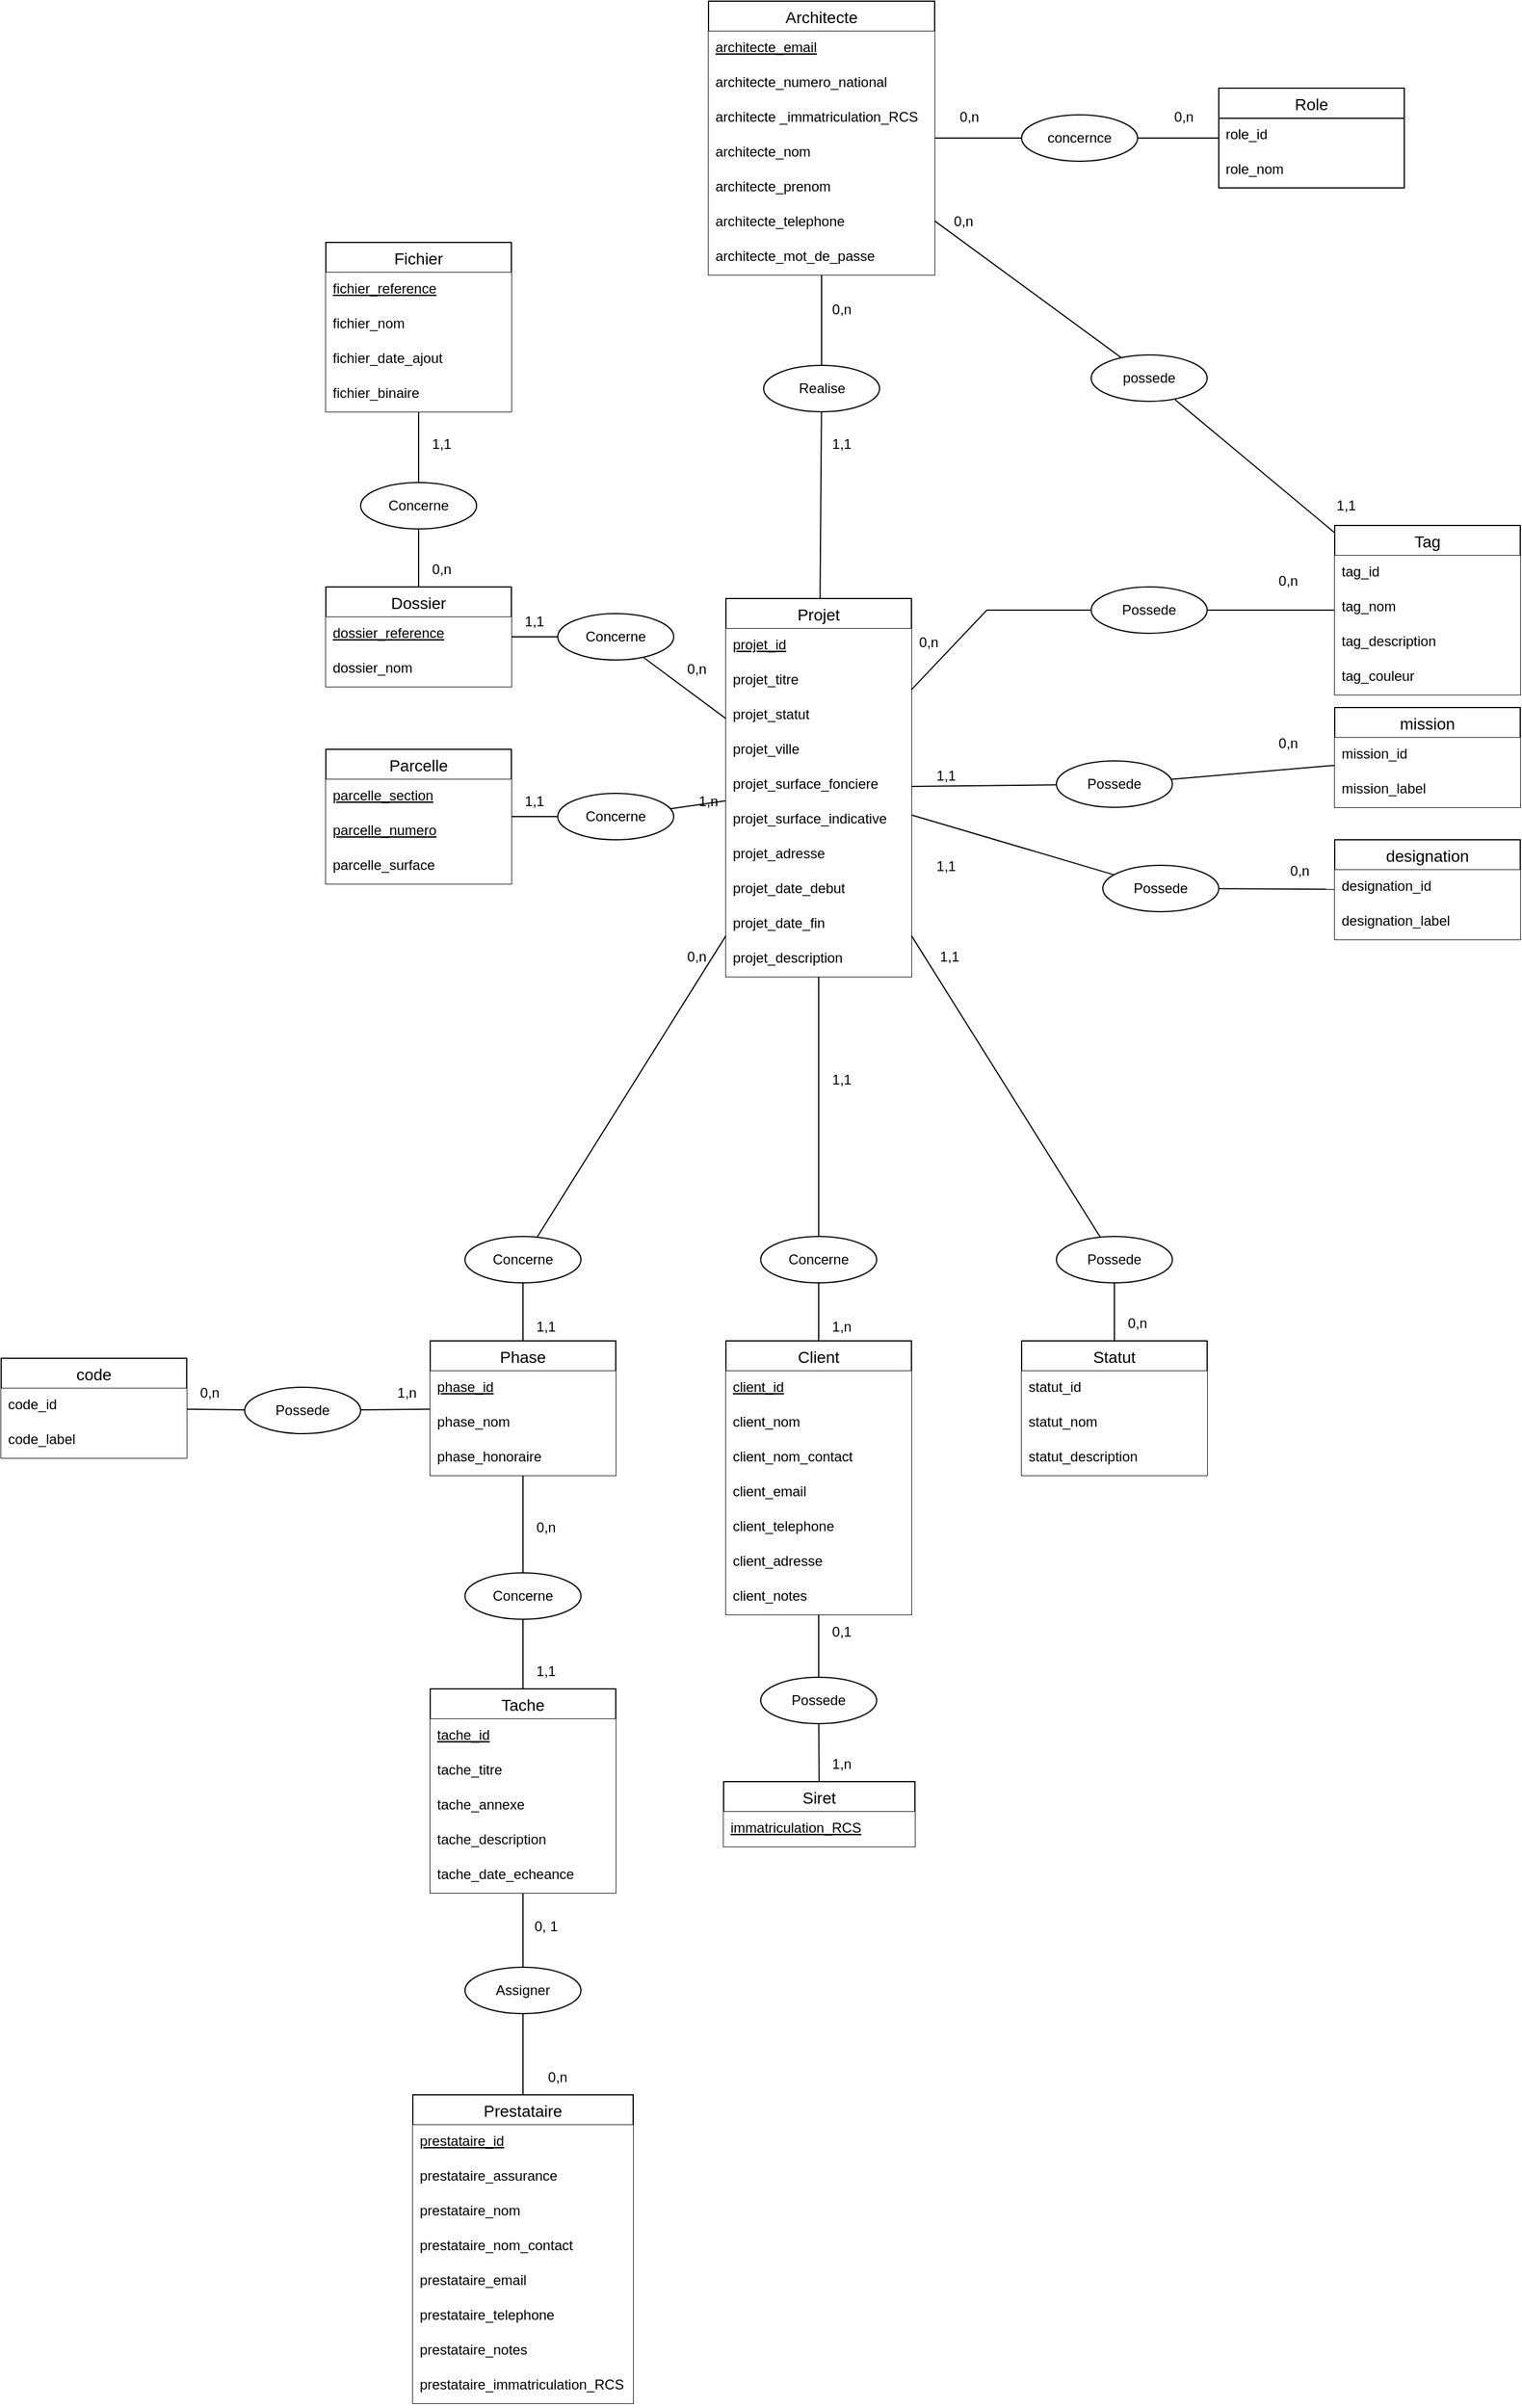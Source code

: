 <mxfile version="20.6.2" type="device"><diagram id="CtBSVt34sRPc-tJIaS9y" name="Page-1"><mxGraphModel dx="2912" dy="1150" grid="1" gridSize="10" guides="1" tooltips="1" connect="1" arrows="1" fold="1" page="1" pageScale="1" pageWidth="850" pageHeight="1100" math="0" shadow="0"><root><mxCell id="0"/><mxCell id="1" parent="0"/><mxCell id="OuYLFH9ELj6OW0QI__LX-1" value="Architecte" style="swimlane;fontStyle=0;childLayout=stackLayout;horizontal=1;startSize=26;horizontalStack=0;resizeParent=1;resizeParentMax=0;resizeLast=0;collapsible=1;marginBottom=0;align=center;fontSize=14;" parent="1" vertex="1"><mxGeometry x="330" y="15" width="195" height="236" as="geometry"><mxRectangle x="345" width="100" height="30" as="alternateBounds"/></mxGeometry></mxCell><mxCell id="OuYLFH9ELj6OW0QI__LX-47" value="architecte_email" style="text;spacingLeft=4;spacingRight=4;overflow=hidden;rotatable=0;points=[[0,0.5],[1,0.5]];portConstraint=eastwest;fontSize=12;fillColor=default;fontStyle=4" parent="OuYLFH9ELj6OW0QI__LX-1" vertex="1"><mxGeometry y="26" width="195" height="30" as="geometry"/></mxCell><mxCell id="OuYLFH9ELj6OW0QI__LX-3" value="architecte_numero_national" style="text;spacingLeft=4;spacingRight=4;overflow=hidden;rotatable=0;points=[[0,0.5],[1,0.5]];portConstraint=eastwest;fontSize=12;fontStyle=0;fillColor=default;" parent="OuYLFH9ELj6OW0QI__LX-1" vertex="1"><mxGeometry y="56" width="195" height="30" as="geometry"/></mxCell><mxCell id="OuYLFH9ELj6OW0QI__LX-2" value="architecte _immatriculation_RCS" style="text;spacingLeft=4;spacingRight=4;overflow=hidden;rotatable=0;points=[[0,0.5],[1,0.5]];portConstraint=eastwest;fontSize=12;fontStyle=0;fillColor=default;" parent="OuYLFH9ELj6OW0QI__LX-1" vertex="1"><mxGeometry y="86" width="195" height="30" as="geometry"/></mxCell><mxCell id="OuYLFH9ELj6OW0QI__LX-4" value="architecte_nom" style="text;spacingLeft=4;spacingRight=4;overflow=hidden;rotatable=0;points=[[0,0.5],[1,0.5]];portConstraint=eastwest;fontSize=12;fillColor=default;" parent="OuYLFH9ELj6OW0QI__LX-1" vertex="1"><mxGeometry y="116" width="195" height="30" as="geometry"/></mxCell><mxCell id="OuYLFH9ELj6OW0QI__LX-46" value="architecte_prenom" style="text;spacingLeft=4;spacingRight=4;overflow=hidden;rotatable=0;points=[[0,0.5],[1,0.5]];portConstraint=eastwest;fontSize=12;fillColor=default;" parent="OuYLFH9ELj6OW0QI__LX-1" vertex="1"><mxGeometry y="146" width="195" height="30" as="geometry"/></mxCell><mxCell id="OuYLFH9ELj6OW0QI__LX-48" value="architecte_telephone" style="text;spacingLeft=4;spacingRight=4;overflow=hidden;rotatable=0;points=[[0,0.5],[1,0.5]];portConstraint=eastwest;fontSize=12;fillColor=default;" parent="OuYLFH9ELj6OW0QI__LX-1" vertex="1"><mxGeometry y="176" width="195" height="30" as="geometry"/></mxCell><mxCell id="ZiSK0jwXYgYMMPiiea_Z-9" value="architecte_mot_de_passe" style="text;spacingLeft=4;spacingRight=4;overflow=hidden;rotatable=0;points=[[0,0.5],[1,0.5]];portConstraint=eastwest;fontSize=12;fillColor=default;" parent="OuYLFH9ELj6OW0QI__LX-1" vertex="1"><mxGeometry y="206" width="195" height="30" as="geometry"/></mxCell><mxCell id="OuYLFH9ELj6OW0QI__LX-9" value="Projet" style="swimlane;fontStyle=0;childLayout=stackLayout;horizontal=1;startSize=26;horizontalStack=0;resizeParent=1;resizeParentMax=0;resizeLast=0;collapsible=1;marginBottom=0;align=center;fontSize=14;" parent="1" vertex="1"><mxGeometry x="345" y="530" width="160" height="326" as="geometry"><mxRectangle x="345" y="360" width="80" height="30" as="alternateBounds"/></mxGeometry></mxCell><mxCell id="OuYLFH9ELj6OW0QI__LX-10" value="projet_id" style="text;spacingLeft=4;spacingRight=4;overflow=hidden;rotatable=0;points=[[0,0.5],[1,0.5]];portConstraint=eastwest;fontSize=12;fontStyle=4;fillColor=default;" parent="OuYLFH9ELj6OW0QI__LX-9" vertex="1"><mxGeometry y="26" width="160" height="30" as="geometry"/></mxCell><mxCell id="OuYLFH9ELj6OW0QI__LX-12" value="projet_titre" style="text;spacingLeft=4;spacingRight=4;overflow=hidden;rotatable=0;points=[[0,0.5],[1,0.5]];portConstraint=eastwest;fontSize=12;fillColor=default;" parent="OuYLFH9ELj6OW0QI__LX-9" vertex="1"><mxGeometry y="56" width="160" height="30" as="geometry"/></mxCell><mxCell id="YPrr-8WgcPWgNa7w_ney-56" value="projet_statut" style="text;strokeColor=none;fillColor=default;spacingLeft=4;spacingRight=4;overflow=hidden;rotatable=0;points=[[0,0.5],[1,0.5]];portConstraint=eastwest;fontSize=12;" parent="OuYLFH9ELj6OW0QI__LX-9" vertex="1"><mxGeometry y="86" width="160" height="30" as="geometry"/></mxCell><mxCell id="YPrr-8WgcPWgNa7w_ney-86" value="projet_ville" style="text;spacingLeft=4;spacingRight=4;overflow=hidden;rotatable=0;points=[[0,0.5],[1,0.5]];portConstraint=eastwest;fontSize=12;fontStyle=0;fillColor=default;" parent="OuYLFH9ELj6OW0QI__LX-9" vertex="1"><mxGeometry y="116" width="160" height="30" as="geometry"/></mxCell><mxCell id="OuYLFH9ELj6OW0QI__LX-55" value="projet_surface_fonciere" style="text;spacingLeft=4;spacingRight=4;overflow=hidden;rotatable=0;points=[[0,0.5],[1,0.5]];portConstraint=eastwest;fontSize=12;fillColor=default;fillStyle=auto;" parent="OuYLFH9ELj6OW0QI__LX-9" vertex="1"><mxGeometry y="146" width="160" height="30" as="geometry"/></mxCell><mxCell id="OuYLFH9ELj6OW0QI__LX-53" value="projet_surface_indicative" style="text;spacingLeft=4;spacingRight=4;overflow=hidden;rotatable=0;points=[[0,0.5],[1,0.5]];portConstraint=eastwest;fontSize=12;fillColor=default;" parent="OuYLFH9ELj6OW0QI__LX-9" vertex="1"><mxGeometry y="176" width="160" height="30" as="geometry"/></mxCell><mxCell id="YPrr-8WgcPWgNa7w_ney-87" value="projet_adresse" style="text;spacingLeft=4;spacingRight=4;overflow=hidden;rotatable=0;points=[[0,0.5],[1,0.5]];portConstraint=eastwest;fontSize=12;fontStyle=0;fillColor=default;" parent="OuYLFH9ELj6OW0QI__LX-9" vertex="1"><mxGeometry y="206" width="160" height="30" as="geometry"/></mxCell><mxCell id="OuYLFH9ELj6OW0QI__LX-66" value="projet_date_debut" style="text;spacingLeft=4;spacingRight=4;overflow=hidden;rotatable=0;points=[[0,0.5],[1,0.5]];portConstraint=eastwest;fontSize=12;fillColor=default;" parent="OuYLFH9ELj6OW0QI__LX-9" vertex="1"><mxGeometry y="236" width="160" height="30" as="geometry"/></mxCell><mxCell id="YPrr-8WgcPWgNa7w_ney-44" value="projet_date_fin" style="text;spacingLeft=4;spacingRight=4;overflow=hidden;rotatable=0;points=[[0,0.5],[1,0.5]];portConstraint=eastwest;fontSize=12;fillColor=default;" parent="OuYLFH9ELj6OW0QI__LX-9" vertex="1"><mxGeometry y="266" width="160" height="30" as="geometry"/></mxCell><mxCell id="OuYLFH9ELj6OW0QI__LX-67" value="projet_description" style="text;spacingLeft=4;spacingRight=4;overflow=hidden;rotatable=0;points=[[0,0.5],[1,0.5]];portConstraint=eastwest;fontSize=12;fillColor=default;" parent="OuYLFH9ELj6OW0QI__LX-9" vertex="1"><mxGeometry y="296" width="160" height="30" as="geometry"/></mxCell><mxCell id="OuYLFH9ELj6OW0QI__LX-13" value="Dossier" style="swimlane;fontStyle=0;childLayout=stackLayout;horizontal=1;startSize=26;horizontalStack=0;resizeParent=1;resizeParentMax=0;resizeLast=0;collapsible=1;marginBottom=0;align=center;fontSize=14;" parent="1" vertex="1"><mxGeometry y="520" width="160" height="86" as="geometry"/></mxCell><mxCell id="OuYLFH9ELj6OW0QI__LX-84" value="dossier_reference" style="text;spacingLeft=4;spacingRight=4;overflow=hidden;rotatable=0;points=[[0,0.5],[1,0.5]];portConstraint=eastwest;fontSize=12;fontStyle=4;fillColor=default;" parent="OuYLFH9ELj6OW0QI__LX-13" vertex="1"><mxGeometry y="26" width="160" height="30" as="geometry"/></mxCell><mxCell id="OuYLFH9ELj6OW0QI__LX-14" value="dossier_nom" style="text;spacingLeft=4;spacingRight=4;overflow=hidden;rotatable=0;points=[[0,0.5],[1,0.5]];portConstraint=eastwest;fontSize=12;fontStyle=0;fillColor=default;" parent="OuYLFH9ELj6OW0QI__LX-13" vertex="1"><mxGeometry y="56" width="160" height="30" as="geometry"/></mxCell><mxCell id="OuYLFH9ELj6OW0QI__LX-17" value="Parcelle" style="swimlane;fontStyle=0;childLayout=stackLayout;horizontal=1;startSize=26;horizontalStack=0;resizeParent=1;resizeParentMax=0;resizeLast=0;collapsible=1;marginBottom=0;align=center;fontSize=14;" parent="1" vertex="1"><mxGeometry y="660" width="160" height="116" as="geometry"/></mxCell><mxCell id="OuYLFH9ELj6OW0QI__LX-18" value="parcelle_section" style="text;spacingLeft=4;spacingRight=4;overflow=hidden;rotatable=0;points=[[0,0.5],[1,0.5]];portConstraint=eastwest;fontSize=12;fontStyle=4;fillColor=default;" parent="OuYLFH9ELj6OW0QI__LX-17" vertex="1"><mxGeometry y="26" width="160" height="30" as="geometry"/></mxCell><mxCell id="OuYLFH9ELj6OW0QI__LX-19" value="parcelle_numero" style="text;spacingLeft=4;spacingRight=4;overflow=hidden;rotatable=0;points=[[0,0.5],[1,0.5]];portConstraint=eastwest;fontSize=12;fontStyle=4;fillColor=default;" parent="OuYLFH9ELj6OW0QI__LX-17" vertex="1"><mxGeometry y="56" width="160" height="30" as="geometry"/></mxCell><mxCell id="OuYLFH9ELj6OW0QI__LX-20" value="parcelle_surface" style="text;spacingLeft=4;spacingRight=4;overflow=hidden;rotatable=0;points=[[0,0.5],[1,0.5]];portConstraint=eastwest;fontSize=12;fillColor=default;" parent="OuYLFH9ELj6OW0QI__LX-17" vertex="1"><mxGeometry y="86" width="160" height="30" as="geometry"/></mxCell><mxCell id="OuYLFH9ELj6OW0QI__LX-21" value="Realise" style="ellipse;whiteSpace=wrap;html=1;align=center;" parent="1" vertex="1"><mxGeometry x="377.5" y="329" width="100" height="40" as="geometry"/></mxCell><mxCell id="OuYLFH9ELj6OW0QI__LX-28" value="" style="endArrow=none;html=1;rounded=0;" parent="1" source="OuYLFH9ELj6OW0QI__LX-21" target="OuYLFH9ELj6OW0QI__LX-9" edge="1"><mxGeometry relative="1" as="geometry"><mxPoint x="360" y="330" as="sourcePoint"/><mxPoint x="520" y="330" as="targetPoint"/></mxGeometry></mxCell><mxCell id="OuYLFH9ELj6OW0QI__LX-29" value="Concerne" style="ellipse;whiteSpace=wrap;html=1;align=center;" parent="1" vertex="1"><mxGeometry x="375" y="1080" width="100" height="40" as="geometry"/></mxCell><mxCell id="OuYLFH9ELj6OW0QI__LX-30" value="" style="endArrow=none;html=1;rounded=0;" parent="1" source="OuYLFH9ELj6OW0QI__LX-9" target="OuYLFH9ELj6OW0QI__LX-29" edge="1"><mxGeometry relative="1" as="geometry"><mxPoint x="360" y="330" as="sourcePoint"/><mxPoint x="520" y="330" as="targetPoint"/></mxGeometry></mxCell><mxCell id="OuYLFH9ELj6OW0QI__LX-31" value="" style="endArrow=none;html=1;rounded=0;" parent="1" source="OuYLFH9ELj6OW0QI__LX-29" target="OuYLFH9ELj6OW0QI__LX-215" edge="1"><mxGeometry relative="1" as="geometry"><mxPoint x="360" y="390" as="sourcePoint"/><mxPoint x="425" y="1175" as="targetPoint"/></mxGeometry></mxCell><mxCell id="OuYLFH9ELj6OW0QI__LX-32" value="Concerne" style="ellipse;whiteSpace=wrap;html=1;align=center;" parent="1" vertex="1"><mxGeometry x="200" y="698" width="100" height="40" as="geometry"/></mxCell><mxCell id="OuYLFH9ELj6OW0QI__LX-33" value="" style="endArrow=none;html=1;rounded=0;" parent="1" source="OuYLFH9ELj6OW0QI__LX-32" target="OuYLFH9ELj6OW0QI__LX-9" edge="1"><mxGeometry relative="1" as="geometry"><mxPoint x="360" y="330" as="sourcePoint"/><mxPoint x="520" y="330" as="targetPoint"/></mxGeometry></mxCell><mxCell id="OuYLFH9ELj6OW0QI__LX-34" value="" style="endArrow=none;html=1;rounded=0;" parent="1" source="OuYLFH9ELj6OW0QI__LX-32" target="OuYLFH9ELj6OW0QI__LX-17" edge="1"><mxGeometry relative="1" as="geometry"><mxPoint x="360" y="330" as="sourcePoint"/><mxPoint x="520" y="330" as="targetPoint"/></mxGeometry></mxCell><mxCell id="OuYLFH9ELj6OW0QI__LX-35" value="Fichier" style="swimlane;fontStyle=0;childLayout=stackLayout;horizontal=1;startSize=26;horizontalStack=0;resizeParent=1;resizeParentMax=0;resizeLast=0;collapsible=1;marginBottom=0;align=center;fontSize=14;" parent="1" vertex="1"><mxGeometry y="223" width="160" height="146" as="geometry"/></mxCell><mxCell id="OuYLFH9ELj6OW0QI__LX-37" value="fichier_reference" style="text;spacingLeft=4;spacingRight=4;overflow=hidden;rotatable=0;points=[[0,0.5],[1,0.5]];portConstraint=eastwest;fontSize=12;fontStyle=4;fillColor=default;" parent="OuYLFH9ELj6OW0QI__LX-35" vertex="1"><mxGeometry y="26" width="160" height="30" as="geometry"/></mxCell><mxCell id="OuYLFH9ELj6OW0QI__LX-85" value="fichier_nom" style="text;spacingLeft=4;spacingRight=4;overflow=hidden;rotatable=0;points=[[0,0.5],[1,0.5]];portConstraint=eastwest;fontSize=12;fontStyle=0;fillColor=default;" parent="OuYLFH9ELj6OW0QI__LX-35" vertex="1"><mxGeometry y="56" width="160" height="30" as="geometry"/></mxCell><mxCell id="YPrr-8WgcPWgNa7w_ney-84" value="fichier_date_ajout" style="text;spacingLeft=4;spacingRight=4;overflow=hidden;rotatable=0;points=[[0,0.5],[1,0.5]];portConstraint=eastwest;fontSize=12;fillColor=default;" parent="OuYLFH9ELj6OW0QI__LX-35" vertex="1"><mxGeometry y="86" width="160" height="30" as="geometry"/></mxCell><mxCell id="OuYLFH9ELj6OW0QI__LX-36" value="fichier_binaire" style="text;spacingLeft=4;spacingRight=4;overflow=hidden;rotatable=0;points=[[0,0.5],[1,0.5]];portConstraint=eastwest;fontSize=12;fillColor=default;" parent="OuYLFH9ELj6OW0QI__LX-35" vertex="1"><mxGeometry y="116" width="160" height="30" as="geometry"/></mxCell><mxCell id="OuYLFH9ELj6OW0QI__LX-39" value="Concerne" style="ellipse;whiteSpace=wrap;html=1;align=center;" parent="1" vertex="1"><mxGeometry x="200" y="543" width="100" height="40" as="geometry"/></mxCell><mxCell id="OuYLFH9ELj6OW0QI__LX-40" value="" style="endArrow=none;html=1;rounded=0;" parent="1" source="OuYLFH9ELj6OW0QI__LX-9" target="OuYLFH9ELj6OW0QI__LX-39" edge="1"><mxGeometry relative="1" as="geometry"><mxPoint x="350" y="310" as="sourcePoint"/><mxPoint x="510" y="310" as="targetPoint"/></mxGeometry></mxCell><mxCell id="OuYLFH9ELj6OW0QI__LX-41" value="" style="endArrow=none;html=1;rounded=0;" parent="1" source="OuYLFH9ELj6OW0QI__LX-39" target="OuYLFH9ELj6OW0QI__LX-13" edge="1"><mxGeometry relative="1" as="geometry"><mxPoint x="350" y="310" as="sourcePoint"/><mxPoint x="510" y="310" as="targetPoint"/></mxGeometry></mxCell><mxCell id="OuYLFH9ELj6OW0QI__LX-42" value="" style="endArrow=none;html=1;rounded=0;" parent="1" source="OuYLFH9ELj6OW0QI__LX-35" target="OuYLFH9ELj6OW0QI__LX-43" edge="1"><mxGeometry relative="1" as="geometry"><mxPoint x="350" y="310" as="sourcePoint"/><mxPoint x="510" y="310" as="targetPoint"/></mxGeometry></mxCell><mxCell id="OuYLFH9ELj6OW0QI__LX-43" value="Concerne" style="ellipse;whiteSpace=wrap;html=1;align=center;" parent="1" vertex="1"><mxGeometry x="30" y="430.0" width="100" height="40" as="geometry"/></mxCell><mxCell id="OuYLFH9ELj6OW0QI__LX-44" value="" style="endArrow=none;html=1;rounded=0;" parent="1" source="OuYLFH9ELj6OW0QI__LX-13" target="OuYLFH9ELj6OW0QI__LX-43" edge="1"><mxGeometry relative="1" as="geometry"><mxPoint x="350" y="310" as="sourcePoint"/><mxPoint x="510" y="310" as="targetPoint"/></mxGeometry></mxCell><mxCell id="OuYLFH9ELj6OW0QI__LX-52" value="" style="endArrow=none;html=1;rounded=0;" parent="1" source="OuYLFH9ELj6OW0QI__LX-1" target="OuYLFH9ELj6OW0QI__LX-21" edge="1"><mxGeometry relative="1" as="geometry"><mxPoint x="350" y="280" as="sourcePoint"/><mxPoint x="510" y="280" as="targetPoint"/></mxGeometry></mxCell><mxCell id="OuYLFH9ELj6OW0QI__LX-83" value="1,1" style="text;html=1;align=center;verticalAlign=middle;whiteSpace=wrap;rounded=0;" parent="1" vertex="1"><mxGeometry x="150" y="535" width="60" height="30" as="geometry"/></mxCell><mxCell id="OuYLFH9ELj6OW0QI__LX-86" value="0,n" style="text;html=1;align=center;verticalAlign=middle;whiteSpace=wrap;rounded=0;" parent="1" vertex="1"><mxGeometry x="290" y="576" width="60" height="30" as="geometry"/></mxCell><mxCell id="OuYLFH9ELj6OW0QI__LX-87" value="0,n" style="text;html=1;align=center;verticalAlign=middle;whiteSpace=wrap;rounded=0;" parent="1" vertex="1"><mxGeometry x="70" y="490" width="60" height="30" as="geometry"/></mxCell><mxCell id="OuYLFH9ELj6OW0QI__LX-88" value="1,1" style="text;html=1;align=center;verticalAlign=middle;whiteSpace=wrap;rounded=0;" parent="1" vertex="1"><mxGeometry x="70" y="382" width="60" height="30" as="geometry"/></mxCell><mxCell id="OuYLFH9ELj6OW0QI__LX-89" value="0,n" style="text;html=1;align=center;verticalAlign=middle;whiteSpace=wrap;rounded=0;" parent="1" vertex="1"><mxGeometry x="415" y="266" width="60" height="30" as="geometry"/></mxCell><mxCell id="OuYLFH9ELj6OW0QI__LX-90" value="1,1" style="text;html=1;align=center;verticalAlign=middle;whiteSpace=wrap;rounded=0;" parent="1" vertex="1"><mxGeometry x="415" y="382" width="60" height="30" as="geometry"/></mxCell><mxCell id="OuYLFH9ELj6OW0QI__LX-91" value="1,n" style="text;html=1;align=center;verticalAlign=middle;whiteSpace=wrap;rounded=0;" parent="1" vertex="1"><mxGeometry x="300" y="690" width="60" height="30" as="geometry"/></mxCell><mxCell id="OuYLFH9ELj6OW0QI__LX-92" value="1,1" style="text;html=1;align=center;verticalAlign=middle;whiteSpace=wrap;rounded=0;" parent="1" vertex="1"><mxGeometry x="150" y="690" width="60" height="30" as="geometry"/></mxCell><mxCell id="OuYLFH9ELj6OW0QI__LX-93" value="1,1" style="text;html=1;align=center;verticalAlign=middle;whiteSpace=wrap;rounded=0;" parent="1" vertex="1"><mxGeometry x="415" y="930" width="60" height="30" as="geometry"/></mxCell><mxCell id="OuYLFH9ELj6OW0QI__LX-94" value="1,n" style="text;html=1;align=center;verticalAlign=middle;whiteSpace=wrap;rounded=0;" parent="1" vertex="1"><mxGeometry x="415" y="1143" width="60" height="30" as="geometry"/></mxCell><mxCell id="OuYLFH9ELj6OW0QI__LX-96" value="Tache" style="swimlane;fontStyle=0;childLayout=stackLayout;horizontal=1;startSize=26;horizontalStack=0;resizeParent=1;resizeParentMax=0;resizeLast=0;collapsible=1;marginBottom=0;align=center;fontSize=14;" parent="1" vertex="1"><mxGeometry x="90" y="1470" width="160" height="176" as="geometry"/></mxCell><mxCell id="OuYLFH9ELj6OW0QI__LX-97" value="tache_id" style="text;spacingLeft=4;spacingRight=4;overflow=hidden;rotatable=0;points=[[0,0.5],[1,0.5]];portConstraint=eastwest;fontSize=12;fontStyle=4;fillColor=default;" parent="OuYLFH9ELj6OW0QI__LX-96" vertex="1"><mxGeometry y="26" width="160" height="30" as="geometry"/></mxCell><mxCell id="OuYLFH9ELj6OW0QI__LX-98" value="tache_titre" style="text;spacingLeft=4;spacingRight=4;overflow=hidden;rotatable=0;points=[[0,0.5],[1,0.5]];portConstraint=eastwest;fontSize=12;fillColor=default;" parent="OuYLFH9ELj6OW0QI__LX-96" vertex="1"><mxGeometry y="56" width="160" height="30" as="geometry"/></mxCell><mxCell id="OuYLFH9ELj6OW0QI__LX-101" value="tache_annexe" style="text;spacingLeft=4;spacingRight=4;overflow=hidden;rotatable=0;points=[[0,0.5],[1,0.5]];portConstraint=eastwest;fontSize=12;fontStyle=0;fillColor=default;" parent="OuYLFH9ELj6OW0QI__LX-96" vertex="1"><mxGeometry y="86" width="160" height="30" as="geometry"/></mxCell><mxCell id="YPrr-8WgcPWgNa7w_ney-101" value="tache_description" style="text;spacingLeft=4;spacingRight=4;overflow=hidden;rotatable=0;points=[[0,0.5],[1,0.5]];portConstraint=eastwest;fontSize=12;fillColor=default;" parent="OuYLFH9ELj6OW0QI__LX-96" vertex="1"><mxGeometry y="116" width="160" height="30" as="geometry"/></mxCell><mxCell id="OuYLFH9ELj6OW0QI__LX-99" value="tache_date_echeance" style="text;spacingLeft=4;spacingRight=4;overflow=hidden;rotatable=0;points=[[0,0.5],[1,0.5]];portConstraint=eastwest;fontSize=12;fillColor=default;" parent="OuYLFH9ELj6OW0QI__LX-96" vertex="1"><mxGeometry y="146" width="160" height="30" as="geometry"/></mxCell><mxCell id="OuYLFH9ELj6OW0QI__LX-102" value="Concerne" style="ellipse;whiteSpace=wrap;html=1;align=center;" parent="1" vertex="1"><mxGeometry x="120" y="1370" width="100" height="40" as="geometry"/></mxCell><mxCell id="OuYLFH9ELj6OW0QI__LX-104" value="" style="endArrow=none;html=1;rounded=0;fontColor=#000;" parent="1" source="OuYLFH9ELj6OW0QI__LX-96" target="OuYLFH9ELj6OW0QI__LX-102" edge="1"><mxGeometry relative="1" as="geometry"><mxPoint x="80" y="710" as="sourcePoint"/><mxPoint x="240" y="710" as="targetPoint"/></mxGeometry></mxCell><mxCell id="OuYLFH9ELj6OW0QI__LX-105" value="" style="endArrow=none;html=1;rounded=0;fontColor=#000;" parent="1" source="YPrr-8WgcPWgNa7w_ney-89" target="OuYLFH9ELj6OW0QI__LX-102" edge="1"><mxGeometry relative="1" as="geometry"><mxPoint x="80" y="710" as="sourcePoint"/><mxPoint x="240" y="710" as="targetPoint"/></mxGeometry></mxCell><mxCell id="OuYLFH9ELj6OW0QI__LX-106" value="0,n" style="text;html=1;align=center;verticalAlign=middle;whiteSpace=wrap;rounded=0;" parent="1" vertex="1"><mxGeometry x="160" y="1316" width="60" height="30" as="geometry"/></mxCell><mxCell id="OuYLFH9ELj6OW0QI__LX-107" value="0,n" style="text;html=1;align=center;verticalAlign=middle;whiteSpace=wrap;rounded=0;" parent="1" vertex="1"><mxGeometry x="290" y="824" width="60" height="30" as="geometry"/></mxCell><mxCell id="OuYLFH9ELj6OW0QI__LX-150" value="1,1" style="text;html=1;align=center;verticalAlign=middle;whiteSpace=wrap;rounded=0;" parent="1" vertex="1"><mxGeometry x="160" y="1440" width="60" height="30" as="geometry"/></mxCell><mxCell id="OuYLFH9ELj6OW0QI__LX-184" value="0,n" style="text;html=1;align=center;verticalAlign=middle;whiteSpace=wrap;rounded=0;" parent="1" vertex="1"><mxGeometry x="170" y="1790" width="60" height="30" as="geometry"/></mxCell><mxCell id="OuYLFH9ELj6OW0QI__LX-185" value="Prestataire" style="swimlane;fontStyle=0;childLayout=stackLayout;horizontal=1;startSize=26;horizontalStack=0;resizeParent=1;resizeParentMax=0;resizeLast=0;collapsible=1;marginBottom=0;align=center;fontSize=14;" parent="1" vertex="1"><mxGeometry x="75" y="1820" width="190" height="266" as="geometry"/></mxCell><mxCell id="OuYLFH9ELj6OW0QI__LX-187" value="prestataire_id" style="text;spacingLeft=4;spacingRight=4;overflow=hidden;rotatable=0;points=[[0,0.5],[1,0.5]];portConstraint=eastwest;fontSize=12;fillColor=default;fontStyle=4" parent="OuYLFH9ELj6OW0QI__LX-185" vertex="1"><mxGeometry y="26" width="190" height="30" as="geometry"/></mxCell><mxCell id="OuYLFH9ELj6OW0QI__LX-219" value="prestataire_assurance" style="text;spacingLeft=4;spacingRight=4;overflow=hidden;rotatable=0;points=[[0,0.5],[1,0.5]];portConstraint=eastwest;fontSize=12;fillColor=default;" parent="OuYLFH9ELj6OW0QI__LX-185" vertex="1"><mxGeometry y="56" width="190" height="30" as="geometry"/></mxCell><mxCell id="YPrr-8WgcPWgNa7w_ney-37" value="prestataire_nom" style="text;spacingLeft=4;spacingRight=4;overflow=hidden;rotatable=0;points=[[0,0.5],[1,0.5]];portConstraint=eastwest;fontSize=12;fillColor=default;" parent="OuYLFH9ELj6OW0QI__LX-185" vertex="1"><mxGeometry y="86" width="190" height="30" as="geometry"/></mxCell><mxCell id="YPrr-8WgcPWgNa7w_ney-38" value="prestataire_nom_contact" style="text;spacingLeft=4;spacingRight=4;overflow=hidden;rotatable=0;points=[[0,0.5],[1,0.5]];portConstraint=eastwest;fontSize=12;fillColor=default;" parent="OuYLFH9ELj6OW0QI__LX-185" vertex="1"><mxGeometry y="116" width="190" height="30" as="geometry"/></mxCell><mxCell id="YPrr-8WgcPWgNa7w_ney-40" value="prestataire_email" style="text;spacingLeft=4;spacingRight=4;overflow=hidden;rotatable=0;points=[[0,0.5],[1,0.5]];portConstraint=eastwest;fontSize=12;fillColor=default;" parent="OuYLFH9ELj6OW0QI__LX-185" vertex="1"><mxGeometry y="146" width="190" height="30" as="geometry"/></mxCell><mxCell id="YPrr-8WgcPWgNa7w_ney-41" value="prestataire_telephone" style="text;spacingLeft=4;spacingRight=4;overflow=hidden;rotatable=0;points=[[0,0.5],[1,0.5]];portConstraint=eastwest;fontSize=12;fillColor=default;" parent="OuYLFH9ELj6OW0QI__LX-185" vertex="1"><mxGeometry y="176" width="190" height="30" as="geometry"/></mxCell><mxCell id="YPrr-8WgcPWgNa7w_ney-42" value="prestataire_notes" style="text;spacingLeft=4;spacingRight=4;overflow=hidden;rotatable=0;points=[[0,0.5],[1,0.5]];portConstraint=eastwest;fontSize=12;fillColor=default;" parent="OuYLFH9ELj6OW0QI__LX-185" vertex="1"><mxGeometry y="206" width="190" height="30" as="geometry"/></mxCell><mxCell id="YPrr-8WgcPWgNa7w_ney-104" value="prestataire_immatriculation_RCS" style="text;spacingLeft=4;spacingRight=4;overflow=hidden;rotatable=0;points=[[0,0.5],[1,0.5]];portConstraint=eastwest;fontSize=12;fillColor=default;" parent="OuYLFH9ELj6OW0QI__LX-185" vertex="1"><mxGeometry y="236" width="190" height="30" as="geometry"/></mxCell><mxCell id="OuYLFH9ELj6OW0QI__LX-192" value="Assigner" style="ellipse;whiteSpace=wrap;html=1;align=center;" parent="1" vertex="1"><mxGeometry x="120" y="1710" width="100" height="40" as="geometry"/></mxCell><mxCell id="OuYLFH9ELj6OW0QI__LX-193" value="" style="endArrow=none;html=1;rounded=0;fontColor=#000;" parent="1" source="OuYLFH9ELj6OW0QI__LX-185" target="OuYLFH9ELj6OW0QI__LX-192" edge="1"><mxGeometry relative="1" as="geometry"><mxPoint x="370" y="1200" as="sourcePoint"/><mxPoint x="530" y="1200" as="targetPoint"/></mxGeometry></mxCell><mxCell id="OuYLFH9ELj6OW0QI__LX-194" value="" style="endArrow=none;html=1;rounded=0;fontColor=#000;" parent="1" source="OuYLFH9ELj6OW0QI__LX-96" target="OuYLFH9ELj6OW0QI__LX-192" edge="1"><mxGeometry relative="1" as="geometry"><mxPoint x="90" y="1152" as="sourcePoint"/><mxPoint x="90" y="1060" as="targetPoint"/></mxGeometry></mxCell><mxCell id="OuYLFH9ELj6OW0QI__LX-215" value="Client" style="swimlane;fontStyle=0;childLayout=stackLayout;horizontal=1;startSize=26;horizontalStack=0;resizeParent=1;resizeParentMax=0;resizeLast=0;collapsible=1;marginBottom=0;align=center;fontSize=14;fillStyle=auto;fontColor=#000;fillColor=default;" parent="1" vertex="1"><mxGeometry x="345" y="1170" width="160" height="236" as="geometry"/></mxCell><mxCell id="YPrr-8WgcPWgNa7w_ney-2" value="client_id" style="text;strokeColor=none;fillColor=default;spacingLeft=4;spacingRight=4;overflow=hidden;rotatable=0;points=[[0,0.5],[1,0.5]];portConstraint=eastwest;fontSize=12;fillStyle=auto;fontColor=#000;fontStyle=4" parent="OuYLFH9ELj6OW0QI__LX-215" vertex="1"><mxGeometry y="26" width="160" height="30" as="geometry"/></mxCell><mxCell id="OuYLFH9ELj6OW0QI__LX-216" value="client_nom" style="text;strokeColor=none;fillColor=default;spacingLeft=4;spacingRight=4;overflow=hidden;rotatable=0;points=[[0,0.5],[1,0.5]];portConstraint=eastwest;fontSize=12;fillStyle=auto;fontColor=#000;fontStyle=0" parent="OuYLFH9ELj6OW0QI__LX-215" vertex="1"><mxGeometry y="56" width="160" height="30" as="geometry"/></mxCell><mxCell id="YPrr-8WgcPWgNa7w_ney-20" value="client_nom_contact" style="text;strokeColor=none;fillColor=default;spacingLeft=4;spacingRight=4;overflow=hidden;rotatable=0;points=[[0,0.5],[1,0.5]];portConstraint=eastwest;fontSize=12;fillStyle=auto;fontColor=#000;fontStyle=0" parent="OuYLFH9ELj6OW0QI__LX-215" vertex="1"><mxGeometry y="86" width="160" height="30" as="geometry"/></mxCell><mxCell id="YPrr-8WgcPWgNa7w_ney-4" value="client_email" style="text;strokeColor=none;fillColor=default;spacingLeft=4;spacingRight=4;overflow=hidden;rotatable=0;points=[[0,0.5],[1,0.5]];portConstraint=eastwest;fontSize=12;fillStyle=auto;fontColor=#000;fontStyle=0" parent="OuYLFH9ELj6OW0QI__LX-215" vertex="1"><mxGeometry y="116" width="160" height="30" as="geometry"/></mxCell><mxCell id="YPrr-8WgcPWgNa7w_ney-5" value="client_telephone" style="text;strokeColor=none;fillColor=default;spacingLeft=4;spacingRight=4;overflow=hidden;rotatable=0;points=[[0,0.5],[1,0.5]];portConstraint=eastwest;fontSize=12;fillStyle=auto;fontColor=#000;fontStyle=0" parent="OuYLFH9ELj6OW0QI__LX-215" vertex="1"><mxGeometry y="146" width="160" height="30" as="geometry"/></mxCell><mxCell id="YPrr-8WgcPWgNa7w_ney-85" value="client_adresse" style="text;strokeColor=none;fillColor=default;spacingLeft=4;spacingRight=4;overflow=hidden;rotatable=0;points=[[0,0.5],[1,0.5]];portConstraint=eastwest;fontSize=12;fillStyle=auto;fontColor=#000;fontStyle=0" parent="OuYLFH9ELj6OW0QI__LX-215" vertex="1"><mxGeometry y="176" width="160" height="30" as="geometry"/></mxCell><mxCell id="YPrr-8WgcPWgNa7w_ney-27" value="client_notes" style="text;strokeColor=none;fillColor=default;spacingLeft=4;spacingRight=4;overflow=hidden;rotatable=0;points=[[0,0.5],[1,0.5]];portConstraint=eastwest;fontSize=12;fillStyle=auto;fontColor=#000;fontStyle=0" parent="OuYLFH9ELj6OW0QI__LX-215" vertex="1"><mxGeometry y="206" width="160" height="30" as="geometry"/></mxCell><mxCell id="ZiSK0jwXYgYMMPiiea_Z-19" value="Role" style="swimlane;fontStyle=0;childLayout=stackLayout;horizontal=1;startSize=26;horizontalStack=0;resizeParent=1;resizeParentMax=0;resizeLast=0;collapsible=1;marginBottom=0;align=center;fontSize=14;" parent="1" vertex="1"><mxGeometry x="770" y="90" width="160" height="86" as="geometry"/></mxCell><mxCell id="ZiSK0jwXYgYMMPiiea_Z-20" value="role_id" style="text;strokeColor=none;fillColor=none;spacingLeft=4;spacingRight=4;overflow=hidden;rotatable=0;points=[[0,0.5],[1,0.5]];portConstraint=eastwest;fontSize=12;" parent="ZiSK0jwXYgYMMPiiea_Z-19" vertex="1"><mxGeometry y="26" width="160" height="30" as="geometry"/></mxCell><mxCell id="ZiSK0jwXYgYMMPiiea_Z-21" value="role_nom" style="text;strokeColor=none;fillColor=none;spacingLeft=4;spacingRight=4;overflow=hidden;rotatable=0;points=[[0,0.5],[1,0.5]];portConstraint=eastwest;fontSize=12;" parent="ZiSK0jwXYgYMMPiiea_Z-19" vertex="1"><mxGeometry y="56" width="160" height="30" as="geometry"/></mxCell><mxCell id="ZiSK0jwXYgYMMPiiea_Z-23" value="concernce" style="ellipse;whiteSpace=wrap;html=1;align=center;" parent="1" vertex="1"><mxGeometry x="600" y="113" width="100" height="40" as="geometry"/></mxCell><mxCell id="ZiSK0jwXYgYMMPiiea_Z-24" value="" style="endArrow=none;html=1;rounded=0;" parent="1" source="ZiSK0jwXYgYMMPiiea_Z-19" target="ZiSK0jwXYgYMMPiiea_Z-23" edge="1"><mxGeometry relative="1" as="geometry"><mxPoint x="230" y="260" as="sourcePoint"/><mxPoint x="390" y="260" as="targetPoint"/></mxGeometry></mxCell><mxCell id="ZiSK0jwXYgYMMPiiea_Z-25" value="" style="endArrow=none;html=1;rounded=0;" parent="1" source="OuYLFH9ELj6OW0QI__LX-1" target="ZiSK0jwXYgYMMPiiea_Z-23" edge="1"><mxGeometry relative="1" as="geometry"><mxPoint x="190" y="114.66" as="sourcePoint"/><mxPoint x="220" y="114.66" as="targetPoint"/></mxGeometry></mxCell><mxCell id="ZiSK0jwXYgYMMPiiea_Z-26" value="0,n" style="text;html=1;align=center;verticalAlign=middle;whiteSpace=wrap;rounded=0;" parent="1" vertex="1"><mxGeometry x="710" y="100" width="60" height="30" as="geometry"/></mxCell><mxCell id="ZiSK0jwXYgYMMPiiea_Z-27" value="0,n" style="text;html=1;align=center;verticalAlign=middle;whiteSpace=wrap;rounded=0;" parent="1" vertex="1"><mxGeometry x="525" y="100" width="60" height="30" as="geometry"/></mxCell><mxCell id="YPrr-8WgcPWgNa7w_ney-12" value="Siret" style="swimlane;fontStyle=0;childLayout=stackLayout;horizontal=1;startSize=26;horizontalStack=0;resizeParent=1;resizeParentMax=0;resizeLast=0;collapsible=1;marginBottom=0;align=center;fontSize=14;" parent="1" vertex="1"><mxGeometry x="343" y="1550" width="165" height="56" as="geometry"/></mxCell><mxCell id="YPrr-8WgcPWgNa7w_ney-21" value="immatriculation_RCS" style="text;spacingLeft=4;spacingRight=4;overflow=hidden;rotatable=0;points=[[0,0.5],[1,0.5]];portConstraint=eastwest;fontSize=12;fontStyle=4;fillColor=default;" parent="YPrr-8WgcPWgNa7w_ney-12" vertex="1"><mxGeometry y="26" width="165" height="30" as="geometry"/></mxCell><mxCell id="YPrr-8WgcPWgNa7w_ney-22" value="Possede" style="ellipse;whiteSpace=wrap;html=1;align=center;" parent="1" vertex="1"><mxGeometry x="375" y="1460" width="100" height="40" as="geometry"/></mxCell><mxCell id="YPrr-8WgcPWgNa7w_ney-23" value="" style="endArrow=none;html=1;rounded=0;" parent="1" source="OuYLFH9ELj6OW0QI__LX-215" target="YPrr-8WgcPWgNa7w_ney-22" edge="1"><mxGeometry relative="1" as="geometry"><mxPoint x="580" y="1360" as="sourcePoint"/><mxPoint x="740" y="1360" as="targetPoint"/></mxGeometry></mxCell><mxCell id="YPrr-8WgcPWgNa7w_ney-24" value="" style="endArrow=none;html=1;rounded=0;" parent="1" source="YPrr-8WgcPWgNa7w_ney-12" target="YPrr-8WgcPWgNa7w_ney-22" edge="1"><mxGeometry relative="1" as="geometry"><mxPoint x="433.396" y="1386" as="sourcePoint"/><mxPoint x="432.742" y="1428.0" as="targetPoint"/></mxGeometry></mxCell><mxCell id="YPrr-8WgcPWgNa7w_ney-25" value="0,1" style="text;html=1;align=center;verticalAlign=middle;whiteSpace=wrap;rounded=0;" parent="1" vertex="1"><mxGeometry x="415" y="1406" width="60" height="30" as="geometry"/></mxCell><mxCell id="YPrr-8WgcPWgNa7w_ney-26" value="1,n" style="text;html=1;align=center;verticalAlign=middle;whiteSpace=wrap;rounded=0;" parent="1" vertex="1"><mxGeometry x="415" y="1520" width="60" height="30" as="geometry"/></mxCell><mxCell id="YPrr-8WgcPWgNa7w_ney-45" value="Tag" style="swimlane;fontStyle=0;childLayout=stackLayout;horizontal=1;startSize=26;horizontalStack=0;resizeParent=1;resizeParentMax=0;resizeLast=0;collapsible=1;marginBottom=0;align=center;fontSize=14;" parent="1" vertex="1"><mxGeometry x="870" y="467" width="160" height="146" as="geometry"/></mxCell><mxCell id="YPrr-8WgcPWgNa7w_ney-46" value="tag_id" style="text;strokeColor=none;fillColor=default;spacingLeft=4;spacingRight=4;overflow=hidden;rotatable=0;points=[[0,0.5],[1,0.5]];portConstraint=eastwest;fontSize=12;" parent="YPrr-8WgcPWgNa7w_ney-45" vertex="1"><mxGeometry y="26" width="160" height="30" as="geometry"/></mxCell><mxCell id="YPrr-8WgcPWgNa7w_ney-47" value="tag_nom" style="text;strokeColor=none;fillColor=default;spacingLeft=4;spacingRight=4;overflow=hidden;rotatable=0;points=[[0,0.5],[1,0.5]];portConstraint=eastwest;fontSize=12;" parent="YPrr-8WgcPWgNa7w_ney-45" vertex="1"><mxGeometry y="56" width="160" height="30" as="geometry"/></mxCell><mxCell id="YPrr-8WgcPWgNa7w_ney-88" value="tag_description" style="text;strokeColor=none;fillColor=default;spacingLeft=4;spacingRight=4;overflow=hidden;rotatable=0;points=[[0,0.5],[1,0.5]];portConstraint=eastwest;fontSize=12;" parent="YPrr-8WgcPWgNa7w_ney-45" vertex="1"><mxGeometry y="86" width="160" height="30" as="geometry"/></mxCell><mxCell id="FvG8A9rDcEb2JM1GL0LL-6" value="tag_couleur" style="text;strokeColor=none;fillColor=default;spacingLeft=4;spacingRight=4;overflow=hidden;rotatable=0;points=[[0,0.5],[1,0.5]];portConstraint=eastwest;fontSize=12;" parent="YPrr-8WgcPWgNa7w_ney-45" vertex="1"><mxGeometry y="116" width="160" height="30" as="geometry"/></mxCell><mxCell id="YPrr-8WgcPWgNa7w_ney-49" value="Possede" style="ellipse;whiteSpace=wrap;html=1;align=center;" parent="1" vertex="1"><mxGeometry x="660" y="520" width="100" height="40" as="geometry"/></mxCell><mxCell id="YPrr-8WgcPWgNa7w_ney-50" value="" style="endArrow=none;html=1;rounded=0;" parent="1" source="YPrr-8WgcPWgNa7w_ney-49" target="OuYLFH9ELj6OW0QI__LX-9" edge="1"><mxGeometry relative="1" as="geometry"><mxPoint x="370" y="880" as="sourcePoint"/><mxPoint x="530" y="880" as="targetPoint"/><Array as="points"><mxPoint x="570" y="540"/></Array></mxGeometry></mxCell><mxCell id="YPrr-8WgcPWgNa7w_ney-51" value="" style="endArrow=none;html=1;rounded=0;" parent="1" source="YPrr-8WgcPWgNa7w_ney-49" target="YPrr-8WgcPWgNa7w_ney-45" edge="1"><mxGeometry relative="1" as="geometry"><mxPoint x="592.083" y="858.328" as="sourcePoint"/><mxPoint x="515" y="777.114" as="targetPoint"/></mxGeometry></mxCell><mxCell id="YPrr-8WgcPWgNa7w_ney-52" value="0,n" style="text;html=1;align=center;verticalAlign=middle;whiteSpace=wrap;rounded=0;" parent="1" vertex="1"><mxGeometry x="490" y="553" width="60" height="30" as="geometry"/></mxCell><mxCell id="YPrr-8WgcPWgNa7w_ney-53" value="0,n" style="text;html=1;align=center;verticalAlign=middle;whiteSpace=wrap;rounded=0;" parent="1" vertex="1"><mxGeometry x="800" y="500" width="60" height="30" as="geometry"/></mxCell><mxCell id="YPrr-8WgcPWgNa7w_ney-54" value="mission" style="swimlane;fontStyle=0;childLayout=stackLayout;horizontal=1;startSize=26;horizontalStack=0;resizeParent=1;resizeParentMax=0;resizeLast=0;collapsible=1;marginBottom=0;align=center;fontSize=14;" parent="1" vertex="1"><mxGeometry x="870" y="624" width="160" height="86" as="geometry"/></mxCell><mxCell id="YPrr-8WgcPWgNa7w_ney-55" value="mission_id" style="text;strokeColor=none;fillColor=default;spacingLeft=4;spacingRight=4;overflow=hidden;rotatable=0;points=[[0,0.5],[1,0.5]];portConstraint=eastwest;fontSize=12;" parent="YPrr-8WgcPWgNa7w_ney-54" vertex="1"><mxGeometry y="26" width="160" height="30" as="geometry"/></mxCell><mxCell id="YPrr-8WgcPWgNa7w_ney-74" value="mission_label" style="text;strokeColor=none;fillColor=default;spacingLeft=4;spacingRight=4;overflow=hidden;rotatable=0;points=[[0,0.5],[1,0.5]];portConstraint=eastwest;fontSize=12;" parent="YPrr-8WgcPWgNa7w_ney-54" vertex="1"><mxGeometry y="56" width="160" height="30" as="geometry"/></mxCell><mxCell id="YPrr-8WgcPWgNa7w_ney-59" value="designation" style="swimlane;fontStyle=0;childLayout=stackLayout;horizontal=1;startSize=26;horizontalStack=0;resizeParent=1;resizeParentMax=0;resizeLast=0;collapsible=1;marginBottom=0;align=center;fontSize=14;" parent="1" vertex="1"><mxGeometry x="870" y="738" width="160" height="86" as="geometry"/></mxCell><mxCell id="YPrr-8WgcPWgNa7w_ney-60" value="designation_id" style="text;strokeColor=none;fillColor=default;spacingLeft=4;spacingRight=4;overflow=hidden;rotatable=0;points=[[0,0.5],[1,0.5]];portConstraint=eastwest;fontSize=12;" parent="YPrr-8WgcPWgNa7w_ney-59" vertex="1"><mxGeometry y="26" width="160" height="30" as="geometry"/></mxCell><mxCell id="YPrr-8WgcPWgNa7w_ney-61" value="designation_label" style="text;strokeColor=none;fillColor=default;spacingLeft=4;spacingRight=4;overflow=hidden;rotatable=0;points=[[0,0.5],[1,0.5]];portConstraint=eastwest;fontSize=12;" parent="YPrr-8WgcPWgNa7w_ney-59" vertex="1"><mxGeometry y="56" width="160" height="30" as="geometry"/></mxCell><mxCell id="YPrr-8WgcPWgNa7w_ney-65" value="Statut" style="swimlane;fontStyle=0;childLayout=stackLayout;horizontal=1;startSize=26;horizontalStack=0;resizeParent=1;resizeParentMax=0;resizeLast=0;collapsible=1;marginBottom=0;align=center;fontSize=14;fillColor=default;" parent="1" vertex="1"><mxGeometry x="600" y="1170" width="160" height="116" as="geometry"/></mxCell><mxCell id="YPrr-8WgcPWgNa7w_ney-66" value="statut_id" style="text;strokeColor=none;fillColor=default;spacingLeft=4;spacingRight=4;overflow=hidden;rotatable=0;points=[[0,0.5],[1,0.5]];portConstraint=eastwest;fontSize=12;" parent="YPrr-8WgcPWgNa7w_ney-65" vertex="1"><mxGeometry y="26" width="160" height="30" as="geometry"/></mxCell><mxCell id="YPrr-8WgcPWgNa7w_ney-67" value="statut_nom" style="text;strokeColor=none;fillColor=default;spacingLeft=4;spacingRight=4;overflow=hidden;rotatable=0;points=[[0,0.5],[1,0.5]];portConstraint=eastwest;fontSize=12;" parent="YPrr-8WgcPWgNa7w_ney-65" vertex="1"><mxGeometry y="56" width="160" height="30" as="geometry"/></mxCell><mxCell id="YPrr-8WgcPWgNa7w_ney-78" value="statut_description" style="text;spacingLeft=4;spacingRight=4;overflow=hidden;rotatable=0;points=[[0,0.5],[1,0.5]];portConstraint=eastwest;fontSize=12;fontStyle=0;fillColor=default;" parent="YPrr-8WgcPWgNa7w_ney-65" vertex="1"><mxGeometry y="86" width="160" height="30" as="geometry"/></mxCell><mxCell id="YPrr-8WgcPWgNa7w_ney-79" value="Possede" style="ellipse;whiteSpace=wrap;html=1;align=center;" parent="1" vertex="1"><mxGeometry x="630" y="1080" width="100" height="40" as="geometry"/></mxCell><mxCell id="YPrr-8WgcPWgNa7w_ney-80" value="" style="endArrow=none;html=1;rounded=0;" parent="1" source="YPrr-8WgcPWgNa7w_ney-79" target="YPrr-8WgcPWgNa7w_ney-65" edge="1"><mxGeometry relative="1" as="geometry"><mxPoint x="440" y="1030" as="sourcePoint"/><mxPoint x="600" y="1030" as="targetPoint"/></mxGeometry></mxCell><mxCell id="YPrr-8WgcPWgNa7w_ney-82" value="1,1" style="text;html=1;align=center;verticalAlign=middle;whiteSpace=wrap;rounded=0;" parent="1" vertex="1"><mxGeometry x="508" y="824" width="60" height="30" as="geometry"/></mxCell><mxCell id="YPrr-8WgcPWgNa7w_ney-83" value="0,n" style="text;html=1;align=center;verticalAlign=middle;whiteSpace=wrap;rounded=0;" parent="1" vertex="1"><mxGeometry x="670" y="1140" width="60" height="30" as="geometry"/></mxCell><mxCell id="YPrr-8WgcPWgNa7w_ney-89" value="Phase" style="swimlane;fontStyle=0;childLayout=stackLayout;horizontal=1;startSize=26;horizontalStack=0;resizeParent=1;resizeParentMax=0;resizeLast=0;collapsible=1;marginBottom=0;align=center;fontSize=14;fillColor=default;" parent="1" vertex="1"><mxGeometry x="90" y="1170" width="160" height="116" as="geometry"/></mxCell><mxCell id="YPrr-8WgcPWgNa7w_ney-90" value="phase_id" style="text;strokeColor=none;fillColor=default;spacingLeft=4;spacingRight=4;overflow=hidden;rotatable=0;points=[[0,0.5],[1,0.5]];portConstraint=eastwest;fontSize=12;fontStyle=4" parent="YPrr-8WgcPWgNa7w_ney-89" vertex="1"><mxGeometry y="26" width="160" height="30" as="geometry"/></mxCell><mxCell id="YPrr-8WgcPWgNa7w_ney-92" value="phase_nom" style="text;strokeColor=none;fillColor=default;spacingLeft=4;spacingRight=4;overflow=hidden;rotatable=0;points=[[0,0.5],[1,0.5]];portConstraint=eastwest;fontSize=12;" parent="YPrr-8WgcPWgNa7w_ney-89" vertex="1"><mxGeometry y="56" width="160" height="30" as="geometry"/></mxCell><mxCell id="YPrr-8WgcPWgNa7w_ney-91" value="phase_honoraire" style="text;strokeColor=none;fillColor=default;spacingLeft=4;spacingRight=4;overflow=hidden;rotatable=0;points=[[0,0.5],[1,0.5]];portConstraint=eastwest;fontSize=12;" parent="YPrr-8WgcPWgNa7w_ney-89" vertex="1"><mxGeometry y="86" width="160" height="30" as="geometry"/></mxCell><mxCell id="YPrr-8WgcPWgNa7w_ney-93" value="Concerne" style="ellipse;whiteSpace=wrap;html=1;align=center;" parent="1" vertex="1"><mxGeometry x="120" y="1080" width="100" height="40" as="geometry"/></mxCell><mxCell id="YPrr-8WgcPWgNa7w_ney-96" value="" style="endArrow=none;html=1;rounded=0;" parent="1" source="YPrr-8WgcPWgNa7w_ney-89" target="YPrr-8WgcPWgNa7w_ney-93" edge="1"><mxGeometry relative="1" as="geometry"><mxPoint x="510" y="1040" as="sourcePoint"/><mxPoint x="670" y="1040" as="targetPoint"/></mxGeometry></mxCell><mxCell id="YPrr-8WgcPWgNa7w_ney-97" value="" style="endArrow=none;html=1;rounded=0;" parent="1" source="OuYLFH9ELj6OW0QI__LX-9" target="YPrr-8WgcPWgNa7w_ney-93" edge="1"><mxGeometry relative="1" as="geometry"><mxPoint x="840" y="1134.769" as="sourcePoint"/><mxPoint x="694.682" y="1074.406" as="targetPoint"/></mxGeometry></mxCell><mxCell id="YPrr-8WgcPWgNa7w_ney-98" value="0, 1" style="text;html=1;align=center;verticalAlign=middle;whiteSpace=wrap;rounded=0;" parent="1" vertex="1"><mxGeometry x="160" y="1660" width="60" height="30" as="geometry"/></mxCell><mxCell id="YPrr-8WgcPWgNa7w_ney-99" value="1,1" style="text;html=1;align=center;verticalAlign=middle;whiteSpace=wrap;rounded=0;" parent="1" vertex="1"><mxGeometry x="160" y="1143" width="60" height="30" as="geometry"/></mxCell><mxCell id="YPrr-8WgcPWgNa7w_ney-102" value="" style="endArrow=none;html=1;rounded=0;" parent="1" source="OuYLFH9ELj6OW0QI__LX-9" target="YPrr-8WgcPWgNa7w_ney-79" edge="1"><mxGeometry relative="1" as="geometry"><mxPoint x="690" y="1070" as="sourcePoint"/><mxPoint x="690" y="1180" as="targetPoint"/></mxGeometry></mxCell><mxCell id="FvG8A9rDcEb2JM1GL0LL-1" value="possede" style="ellipse;whiteSpace=wrap;html=1;align=center;" parent="1" vertex="1"><mxGeometry x="660" y="320" width="100" height="40" as="geometry"/></mxCell><mxCell id="FvG8A9rDcEb2JM1GL0LL-2" value="" style="endArrow=none;html=1;rounded=0;" parent="1" source="FvG8A9rDcEb2JM1GL0LL-1" target="YPrr-8WgcPWgNa7w_ney-45" edge="1"><mxGeometry width="50" height="50" relative="1" as="geometry"><mxPoint x="390" y="570" as="sourcePoint"/><mxPoint x="440" y="520" as="targetPoint"/></mxGeometry></mxCell><mxCell id="FvG8A9rDcEb2JM1GL0LL-3" value="" style="endArrow=none;html=1;rounded=0;" parent="1" source="OuYLFH9ELj6OW0QI__LX-1" target="FvG8A9rDcEb2JM1GL0LL-1" edge="1"><mxGeometry width="50" height="50" relative="1" as="geometry"><mxPoint x="748.953" y="344.507" as="sourcePoint"/><mxPoint x="900.446" y="492" as="targetPoint"/></mxGeometry></mxCell><mxCell id="FvG8A9rDcEb2JM1GL0LL-4" value="0,n" style="text;html=1;align=center;verticalAlign=middle;whiteSpace=wrap;rounded=0;" parent="1" vertex="1"><mxGeometry x="520" y="190" width="60" height="30" as="geometry"/></mxCell><mxCell id="FvG8A9rDcEb2JM1GL0LL-5" value="1,1" style="text;html=1;align=center;verticalAlign=middle;whiteSpace=wrap;rounded=0;" parent="1" vertex="1"><mxGeometry x="850" y="435" width="60" height="30" as="geometry"/></mxCell><mxCell id="KLeccrv8L2ZSoIkcWsB8-1" value="Possede" style="ellipse;whiteSpace=wrap;html=1;align=center;" vertex="1" parent="1"><mxGeometry x="630" y="670" width="100" height="40" as="geometry"/></mxCell><mxCell id="KLeccrv8L2ZSoIkcWsB8-2" value="" style="endArrow=none;html=1;rounded=0;" edge="1" parent="1" source="KLeccrv8L2ZSoIkcWsB8-1" target="OuYLFH9ELj6OW0QI__LX-9"><mxGeometry relative="1" as="geometry"><mxPoint x="620" y="560" as="sourcePoint"/><mxPoint x="780" y="560" as="targetPoint"/></mxGeometry></mxCell><mxCell id="KLeccrv8L2ZSoIkcWsB8-3" value="" style="endArrow=none;html=1;rounded=0;" edge="1" parent="1" source="KLeccrv8L2ZSoIkcWsB8-1" target="YPrr-8WgcPWgNa7w_ney-54"><mxGeometry relative="1" as="geometry"><mxPoint x="646.057" y="686.542" as="sourcePoint"/><mxPoint x="515" y="715.431" as="targetPoint"/></mxGeometry></mxCell><mxCell id="KLeccrv8L2ZSoIkcWsB8-4" value="0,n" style="text;html=1;align=center;verticalAlign=middle;whiteSpace=wrap;rounded=0;" vertex="1" parent="1"><mxGeometry x="800" y="640" width="60" height="30" as="geometry"/></mxCell><mxCell id="KLeccrv8L2ZSoIkcWsB8-5" value="1,1" style="text;html=1;align=center;verticalAlign=middle;whiteSpace=wrap;rounded=0;" vertex="1" parent="1"><mxGeometry x="505" y="668" width="60" height="30" as="geometry"/></mxCell><mxCell id="KLeccrv8L2ZSoIkcWsB8-6" value="Possede" style="ellipse;whiteSpace=wrap;html=1;align=center;" vertex="1" parent="1"><mxGeometry x="670" y="760" width="100" height="40" as="geometry"/></mxCell><mxCell id="KLeccrv8L2ZSoIkcWsB8-7" value="" style="endArrow=none;html=1;rounded=0;" edge="1" parent="1" source="KLeccrv8L2ZSoIkcWsB8-6" target="OuYLFH9ELj6OW0QI__LX-9"><mxGeometry relative="1" as="geometry"><mxPoint x="642.3" y="705.997" as="sourcePoint"/><mxPoint x="515" y="722.647" as="targetPoint"/></mxGeometry></mxCell><mxCell id="KLeccrv8L2ZSoIkcWsB8-10" value="" style="endArrow=none;html=1;rounded=0;" edge="1" parent="1" source="KLeccrv8L2ZSoIkcWsB8-6" target="YPrr-8WgcPWgNa7w_ney-59"><mxGeometry relative="1" as="geometry"><mxPoint x="657.536" y="789.441" as="sourcePoint"/><mxPoint x="515" y="753.226" as="targetPoint"/></mxGeometry></mxCell><mxCell id="KLeccrv8L2ZSoIkcWsB8-11" value="1,1" style="text;html=1;align=center;verticalAlign=middle;whiteSpace=wrap;rounded=0;" vertex="1" parent="1"><mxGeometry x="505" y="746" width="60" height="30" as="geometry"/></mxCell><mxCell id="KLeccrv8L2ZSoIkcWsB8-12" value="0,n" style="text;html=1;align=center;verticalAlign=middle;whiteSpace=wrap;rounded=0;" vertex="1" parent="1"><mxGeometry x="810" y="750" width="60" height="30" as="geometry"/></mxCell><mxCell id="KLeccrv8L2ZSoIkcWsB8-13" value="code" style="swimlane;fontStyle=0;childLayout=stackLayout;horizontal=1;startSize=26;horizontalStack=0;resizeParent=1;resizeParentMax=0;resizeLast=0;collapsible=1;marginBottom=0;align=center;fontSize=14;" vertex="1" parent="1"><mxGeometry x="-280" y="1185" width="160" height="86" as="geometry"/></mxCell><mxCell id="KLeccrv8L2ZSoIkcWsB8-14" value="code_id" style="text;strokeColor=none;fillColor=default;spacingLeft=4;spacingRight=4;overflow=hidden;rotatable=0;points=[[0,0.5],[1,0.5]];portConstraint=eastwest;fontSize=12;" vertex="1" parent="KLeccrv8L2ZSoIkcWsB8-13"><mxGeometry y="26" width="160" height="30" as="geometry"/></mxCell><mxCell id="KLeccrv8L2ZSoIkcWsB8-15" value="code_label" style="text;strokeColor=none;fillColor=default;spacingLeft=4;spacingRight=4;overflow=hidden;rotatable=0;points=[[0,0.5],[1,0.5]];portConstraint=eastwest;fontSize=12;" vertex="1" parent="KLeccrv8L2ZSoIkcWsB8-13"><mxGeometry y="56" width="160" height="30" as="geometry"/></mxCell><mxCell id="KLeccrv8L2ZSoIkcWsB8-16" value="Possede" style="ellipse;whiteSpace=wrap;html=1;align=center;" vertex="1" parent="1"><mxGeometry x="-70" y="1210" width="100" height="40" as="geometry"/></mxCell><mxCell id="KLeccrv8L2ZSoIkcWsB8-17" value="" style="endArrow=none;html=1;rounded=0;" edge="1" parent="1" source="YPrr-8WgcPWgNa7w_ney-89" target="KLeccrv8L2ZSoIkcWsB8-16"><mxGeometry relative="1" as="geometry"><mxPoint x="684.867" y="781.393" as="sourcePoint"/><mxPoint x="515" y="748.458" as="targetPoint"/></mxGeometry></mxCell><mxCell id="KLeccrv8L2ZSoIkcWsB8-18" value="" style="endArrow=none;html=1;rounded=0;" edge="1" parent="1" source="KLeccrv8L2ZSoIkcWsB8-13" target="KLeccrv8L2ZSoIkcWsB8-16"><mxGeometry relative="1" as="geometry"><mxPoint x="100" y="1253" as="sourcePoint"/><mxPoint x="40" y="1253" as="targetPoint"/></mxGeometry></mxCell><mxCell id="KLeccrv8L2ZSoIkcWsB8-19" value="0,n" style="text;html=1;align=center;verticalAlign=middle;whiteSpace=wrap;rounded=0;" vertex="1" parent="1"><mxGeometry x="-130" y="1200" width="60" height="30" as="geometry"/></mxCell><mxCell id="KLeccrv8L2ZSoIkcWsB8-20" value="1,n" style="text;html=1;align=center;verticalAlign=middle;whiteSpace=wrap;rounded=0;" vertex="1" parent="1"><mxGeometry x="40" y="1200" width="60" height="30" as="geometry"/></mxCell></root></mxGraphModel></diagram></mxfile>
